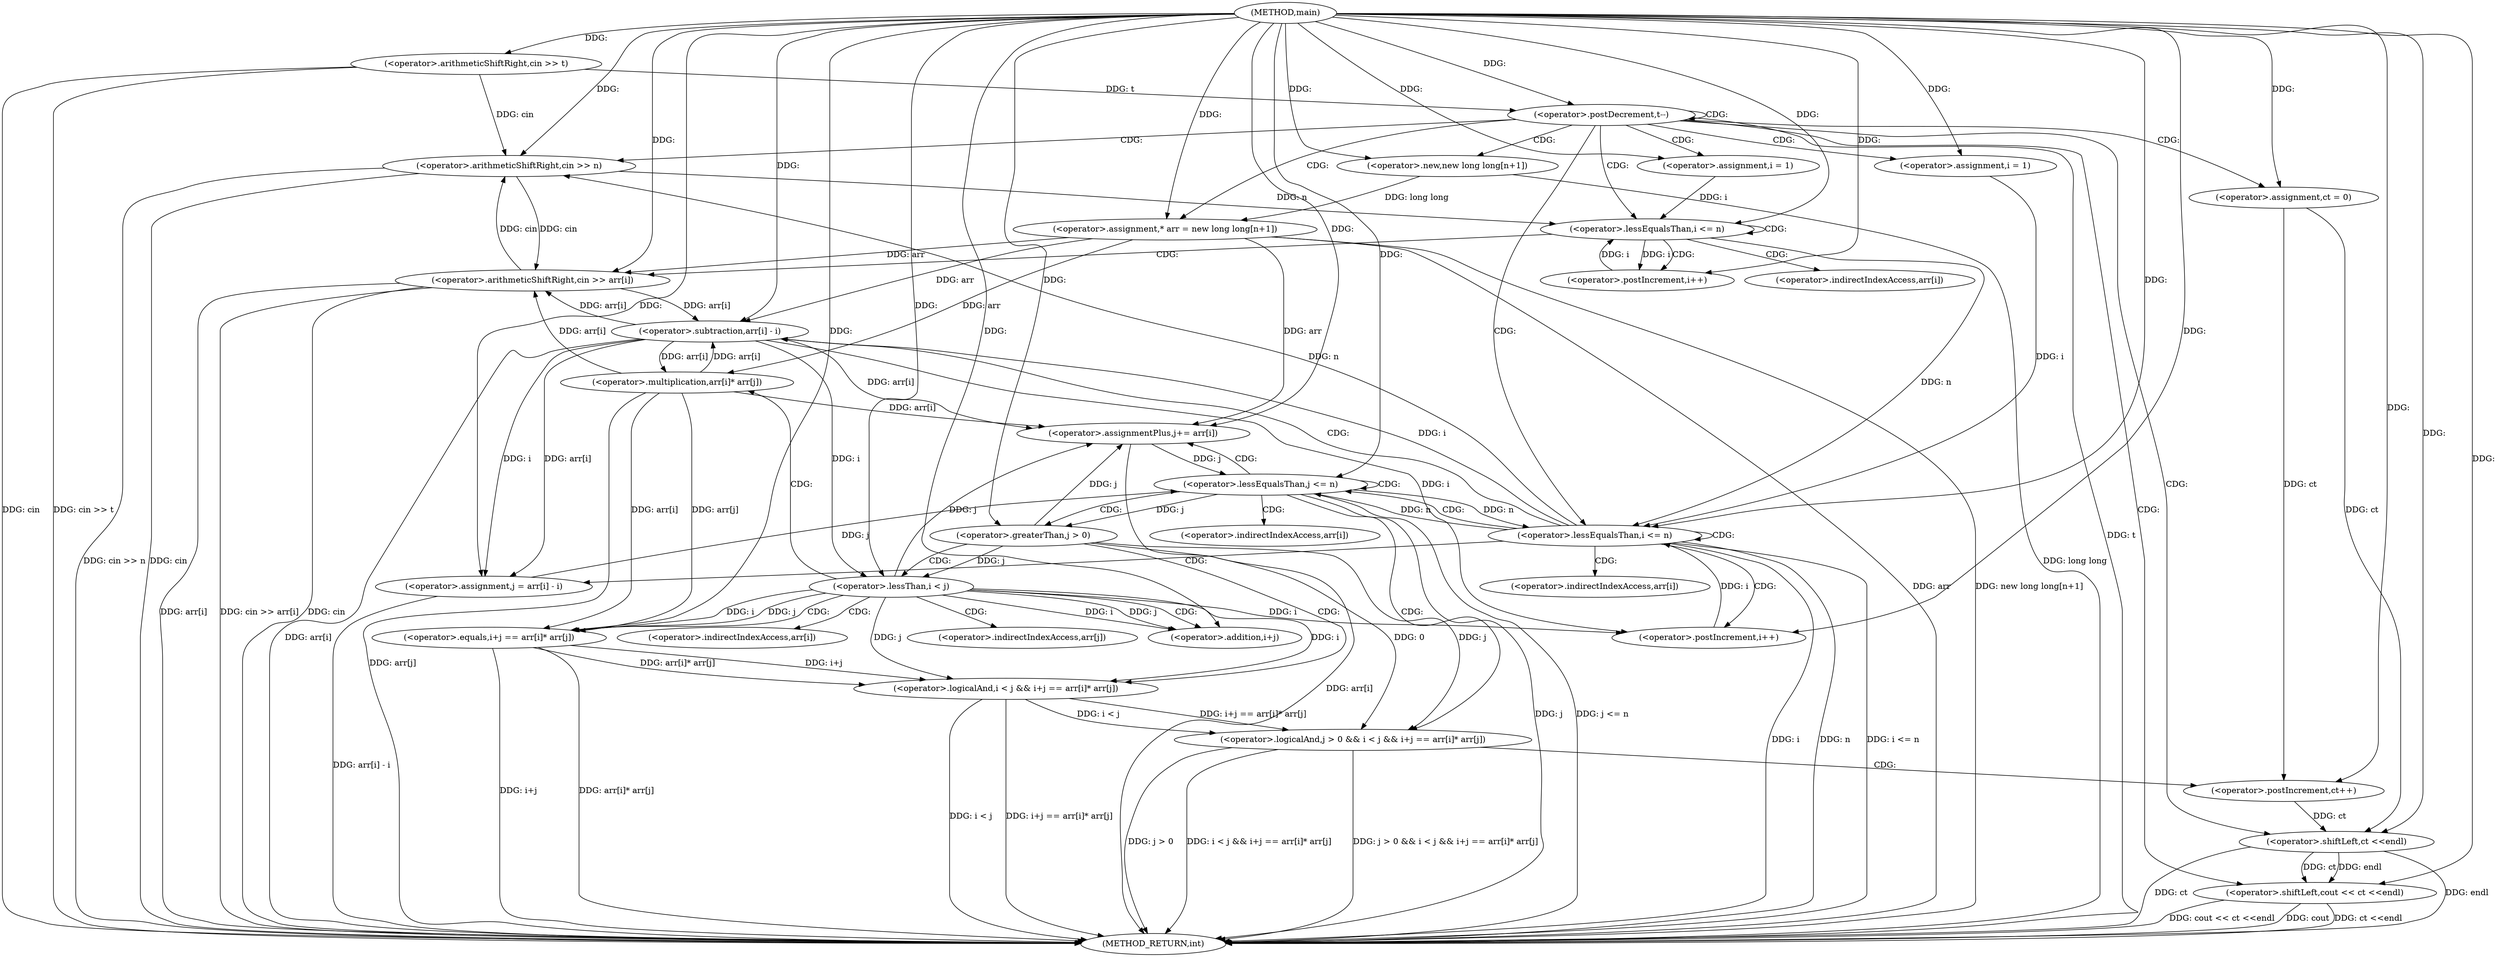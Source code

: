 digraph "main" {  
"1000101" [label = "(METHOD,main)" ]
"1000195" [label = "(METHOD_RETURN,int)" ]
"1000104" [label = "(<operator>.arithmeticShiftRight,cin >> t)" ]
"1000108" [label = "(<operator>.postDecrement,t--)" ]
"1000112" [label = "(<operator>.arithmeticShiftRight,cin >> n)" ]
"1000116" [label = "(<operator>.assignment,* arr = new long long[n+1])" ]
"1000136" [label = "(<operator>.assignment,ct = 0)" ]
"1000190" [label = "(<operator>.shiftLeft,cout << ct <<endl)" ]
"1000122" [label = "(<operator>.assignment,i = 1)" ]
"1000125" [label = "(<operator>.lessEqualsThan,i <= n)" ]
"1000128" [label = "(<operator>.postIncrement,i++)" ]
"1000130" [label = "(<operator>.arithmeticShiftRight,cin >> arr[i])" ]
"1000141" [label = "(<operator>.assignment,i = 1)" ]
"1000144" [label = "(<operator>.lessEqualsThan,i <= n)" ]
"1000147" [label = "(<operator>.postIncrement,i++)" ]
"1000118" [label = "(<operator>.new,new long long[n+1])" ]
"1000192" [label = "(<operator>.shiftLeft,ct <<endl)" ]
"1000152" [label = "(<operator>.assignment,j = arr[i] - i)" ]
"1000159" [label = "(<operator>.lessEqualsThan,j <= n)" ]
"1000162" [label = "(<operator>.assignmentPlus,j+= arr[i])" ]
"1000154" [label = "(<operator>.subtraction,arr[i] - i)" ]
"1000169" [label = "(<operator>.logicalAnd,j > 0 && i < j && i+j == arr[i]* arr[j])" ]
"1000188" [label = "(<operator>.postIncrement,ct++)" ]
"1000170" [label = "(<operator>.greaterThan,j > 0)" ]
"1000173" [label = "(<operator>.logicalAnd,i < j && i+j == arr[i]* arr[j])" ]
"1000174" [label = "(<operator>.lessThan,i < j)" ]
"1000177" [label = "(<operator>.equals,i+j == arr[i]* arr[j])" ]
"1000178" [label = "(<operator>.addition,i+j)" ]
"1000181" [label = "(<operator>.multiplication,arr[i]* arr[j])" ]
"1000132" [label = "(<operator>.indirectIndexAccess,arr[i])" ]
"1000164" [label = "(<operator>.indirectIndexAccess,arr[i])" ]
"1000155" [label = "(<operator>.indirectIndexAccess,arr[i])" ]
"1000182" [label = "(<operator>.indirectIndexAccess,arr[i])" ]
"1000185" [label = "(<operator>.indirectIndexAccess,arr[j])" ]
  "1000104" -> "1000195"  [ label = "DDG: cin"] 
  "1000104" -> "1000195"  [ label = "DDG: cin >> t"] 
  "1000108" -> "1000195"  [ label = "DDG: t"] 
  "1000112" -> "1000195"  [ label = "DDG: cin"] 
  "1000112" -> "1000195"  [ label = "DDG: cin >> n"] 
  "1000116" -> "1000195"  [ label = "DDG: arr"] 
  "1000116" -> "1000195"  [ label = "DDG: new long long[n+1]"] 
  "1000144" -> "1000195"  [ label = "DDG: i"] 
  "1000144" -> "1000195"  [ label = "DDG: n"] 
  "1000144" -> "1000195"  [ label = "DDG: i <= n"] 
  "1000192" -> "1000195"  [ label = "DDG: ct"] 
  "1000190" -> "1000195"  [ label = "DDG: ct <<endl"] 
  "1000190" -> "1000195"  [ label = "DDG: cout << ct <<endl"] 
  "1000154" -> "1000195"  [ label = "DDG: arr[i]"] 
  "1000152" -> "1000195"  [ label = "DDG: arr[i] - i"] 
  "1000159" -> "1000195"  [ label = "DDG: j"] 
  "1000159" -> "1000195"  [ label = "DDG: j <= n"] 
  "1000169" -> "1000195"  [ label = "DDG: j > 0"] 
  "1000173" -> "1000195"  [ label = "DDG: i < j"] 
  "1000177" -> "1000195"  [ label = "DDG: i+j"] 
  "1000181" -> "1000195"  [ label = "DDG: arr[j]"] 
  "1000177" -> "1000195"  [ label = "DDG: arr[i]* arr[j]"] 
  "1000173" -> "1000195"  [ label = "DDG: i+j == arr[i]* arr[j]"] 
  "1000169" -> "1000195"  [ label = "DDG: i < j && i+j == arr[i]* arr[j]"] 
  "1000169" -> "1000195"  [ label = "DDG: j > 0 && i < j && i+j == arr[i]* arr[j]"] 
  "1000162" -> "1000195"  [ label = "DDG: arr[i]"] 
  "1000130" -> "1000195"  [ label = "DDG: cin"] 
  "1000130" -> "1000195"  [ label = "DDG: arr[i]"] 
  "1000130" -> "1000195"  [ label = "DDG: cin >> arr[i]"] 
  "1000118" -> "1000195"  [ label = "DDG: long long"] 
  "1000192" -> "1000195"  [ label = "DDG: endl"] 
  "1000190" -> "1000195"  [ label = "DDG: cout"] 
  "1000101" -> "1000104"  [ label = "DDG: "] 
  "1000104" -> "1000108"  [ label = "DDG: t"] 
  "1000101" -> "1000108"  [ label = "DDG: "] 
  "1000118" -> "1000116"  [ label = "DDG: long long"] 
  "1000101" -> "1000136"  [ label = "DDG: "] 
  "1000104" -> "1000112"  [ label = "DDG: cin"] 
  "1000130" -> "1000112"  [ label = "DDG: cin"] 
  "1000101" -> "1000112"  [ label = "DDG: "] 
  "1000144" -> "1000112"  [ label = "DDG: n"] 
  "1000101" -> "1000116"  [ label = "DDG: "] 
  "1000101" -> "1000122"  [ label = "DDG: "] 
  "1000101" -> "1000141"  [ label = "DDG: "] 
  "1000101" -> "1000190"  [ label = "DDG: "] 
  "1000192" -> "1000190"  [ label = "DDG: ct"] 
  "1000192" -> "1000190"  [ label = "DDG: endl"] 
  "1000101" -> "1000118"  [ label = "DDG: "] 
  "1000122" -> "1000125"  [ label = "DDG: i"] 
  "1000128" -> "1000125"  [ label = "DDG: i"] 
  "1000101" -> "1000125"  [ label = "DDG: "] 
  "1000112" -> "1000125"  [ label = "DDG: n"] 
  "1000125" -> "1000128"  [ label = "DDG: i"] 
  "1000101" -> "1000128"  [ label = "DDG: "] 
  "1000112" -> "1000130"  [ label = "DDG: cin"] 
  "1000101" -> "1000130"  [ label = "DDG: "] 
  "1000116" -> "1000130"  [ label = "DDG: arr"] 
  "1000154" -> "1000130"  [ label = "DDG: arr[i]"] 
  "1000181" -> "1000130"  [ label = "DDG: arr[i]"] 
  "1000141" -> "1000144"  [ label = "DDG: i"] 
  "1000147" -> "1000144"  [ label = "DDG: i"] 
  "1000101" -> "1000144"  [ label = "DDG: "] 
  "1000125" -> "1000144"  [ label = "DDG: n"] 
  "1000159" -> "1000144"  [ label = "DDG: n"] 
  "1000154" -> "1000147"  [ label = "DDG: i"] 
  "1000174" -> "1000147"  [ label = "DDG: i"] 
  "1000101" -> "1000147"  [ label = "DDG: "] 
  "1000136" -> "1000192"  [ label = "DDG: ct"] 
  "1000188" -> "1000192"  [ label = "DDG: ct"] 
  "1000101" -> "1000192"  [ label = "DDG: "] 
  "1000154" -> "1000152"  [ label = "DDG: arr[i]"] 
  "1000154" -> "1000152"  [ label = "DDG: i"] 
  "1000116" -> "1000162"  [ label = "DDG: arr"] 
  "1000154" -> "1000162"  [ label = "DDG: arr[i]"] 
  "1000181" -> "1000162"  [ label = "DDG: arr[i]"] 
  "1000101" -> "1000152"  [ label = "DDG: "] 
  "1000152" -> "1000159"  [ label = "DDG: j"] 
  "1000162" -> "1000159"  [ label = "DDG: j"] 
  "1000101" -> "1000159"  [ label = "DDG: "] 
  "1000144" -> "1000159"  [ label = "DDG: n"] 
  "1000170" -> "1000162"  [ label = "DDG: j"] 
  "1000174" -> "1000162"  [ label = "DDG: j"] 
  "1000101" -> "1000162"  [ label = "DDG: "] 
  "1000116" -> "1000154"  [ label = "DDG: arr"] 
  "1000130" -> "1000154"  [ label = "DDG: arr[i]"] 
  "1000181" -> "1000154"  [ label = "DDG: arr[i]"] 
  "1000144" -> "1000154"  [ label = "DDG: i"] 
  "1000101" -> "1000154"  [ label = "DDG: "] 
  "1000170" -> "1000169"  [ label = "DDG: j"] 
  "1000170" -> "1000169"  [ label = "DDG: 0"] 
  "1000173" -> "1000169"  [ label = "DDG: i < j"] 
  "1000173" -> "1000169"  [ label = "DDG: i+j == arr[i]* arr[j]"] 
  "1000136" -> "1000188"  [ label = "DDG: ct"] 
  "1000101" -> "1000188"  [ label = "DDG: "] 
  "1000159" -> "1000170"  [ label = "DDG: j"] 
  "1000101" -> "1000170"  [ label = "DDG: "] 
  "1000174" -> "1000173"  [ label = "DDG: j"] 
  "1000174" -> "1000173"  [ label = "DDG: i"] 
  "1000177" -> "1000173"  [ label = "DDG: i+j"] 
  "1000177" -> "1000173"  [ label = "DDG: arr[i]* arr[j]"] 
  "1000154" -> "1000174"  [ label = "DDG: i"] 
  "1000101" -> "1000174"  [ label = "DDG: "] 
  "1000170" -> "1000174"  [ label = "DDG: j"] 
  "1000174" -> "1000177"  [ label = "DDG: i"] 
  "1000101" -> "1000177"  [ label = "DDG: "] 
  "1000174" -> "1000177"  [ label = "DDG: j"] 
  "1000181" -> "1000177"  [ label = "DDG: arr[i]"] 
  "1000181" -> "1000177"  [ label = "DDG: arr[j]"] 
  "1000174" -> "1000178"  [ label = "DDG: i"] 
  "1000101" -> "1000178"  [ label = "DDG: "] 
  "1000174" -> "1000178"  [ label = "DDG: j"] 
  "1000116" -> "1000181"  [ label = "DDG: arr"] 
  "1000154" -> "1000181"  [ label = "DDG: arr[i]"] 
  "1000108" -> "1000125"  [ label = "CDG: "] 
  "1000108" -> "1000141"  [ label = "CDG: "] 
  "1000108" -> "1000136"  [ label = "CDG: "] 
  "1000108" -> "1000118"  [ label = "CDG: "] 
  "1000108" -> "1000144"  [ label = "CDG: "] 
  "1000108" -> "1000122"  [ label = "CDG: "] 
  "1000108" -> "1000112"  [ label = "CDG: "] 
  "1000108" -> "1000116"  [ label = "CDG: "] 
  "1000108" -> "1000190"  [ label = "CDG: "] 
  "1000108" -> "1000108"  [ label = "CDG: "] 
  "1000108" -> "1000192"  [ label = "CDG: "] 
  "1000125" -> "1000125"  [ label = "CDG: "] 
  "1000125" -> "1000128"  [ label = "CDG: "] 
  "1000125" -> "1000132"  [ label = "CDG: "] 
  "1000125" -> "1000130"  [ label = "CDG: "] 
  "1000144" -> "1000152"  [ label = "CDG: "] 
  "1000144" -> "1000144"  [ label = "CDG: "] 
  "1000144" -> "1000159"  [ label = "CDG: "] 
  "1000144" -> "1000155"  [ label = "CDG: "] 
  "1000144" -> "1000154"  [ label = "CDG: "] 
  "1000144" -> "1000147"  [ label = "CDG: "] 
  "1000159" -> "1000164"  [ label = "CDG: "] 
  "1000159" -> "1000169"  [ label = "CDG: "] 
  "1000159" -> "1000159"  [ label = "CDG: "] 
  "1000159" -> "1000170"  [ label = "CDG: "] 
  "1000159" -> "1000162"  [ label = "CDG: "] 
  "1000169" -> "1000188"  [ label = "CDG: "] 
  "1000170" -> "1000174"  [ label = "CDG: "] 
  "1000170" -> "1000173"  [ label = "CDG: "] 
  "1000174" -> "1000182"  [ label = "CDG: "] 
  "1000174" -> "1000178"  [ label = "CDG: "] 
  "1000174" -> "1000177"  [ label = "CDG: "] 
  "1000174" -> "1000181"  [ label = "CDG: "] 
  "1000174" -> "1000185"  [ label = "CDG: "] 
}
